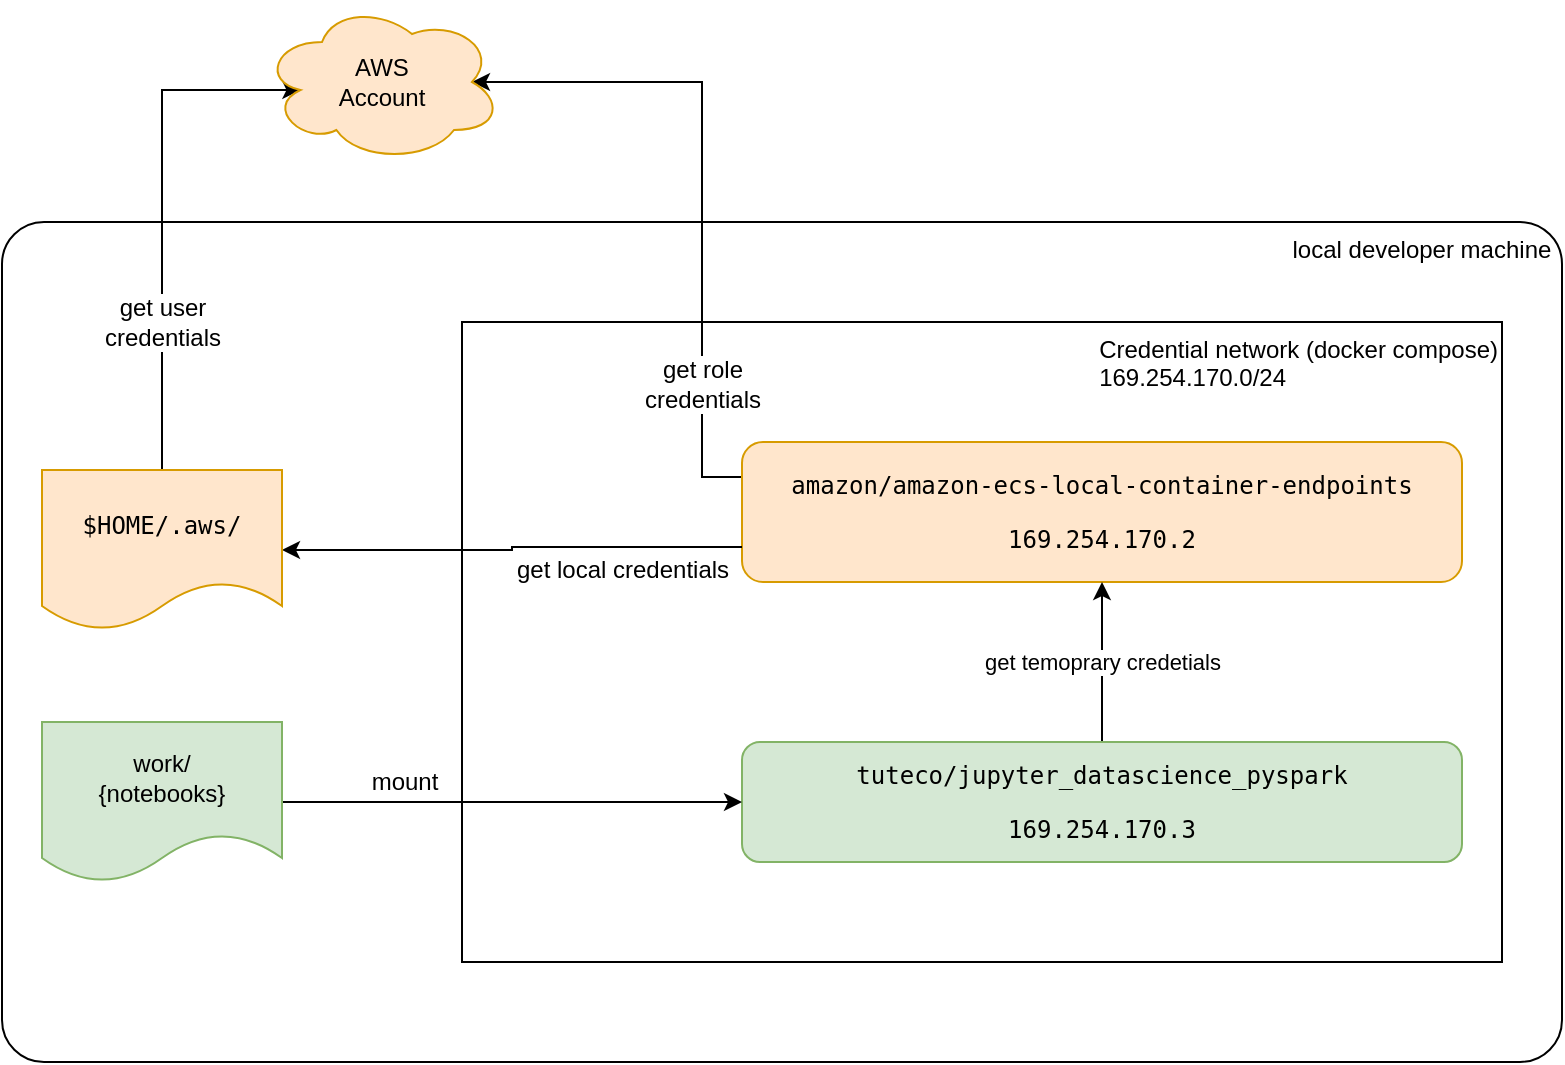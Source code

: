 <mxfile version="14.9.3" type="embed"><diagram id="JW4886ePB0EvNpuOe4eT" name="Page-1"><mxGraphModel dx="1265" dy="1940" grid="1" gridSize="10" guides="1" tooltips="1" connect="1" arrows="1" fold="0" page="1" pageScale="1" pageWidth="827" pageHeight="1169" background="#ffffff" math="0" shadow="0"><root><mxCell id="0"/><mxCell id="1" parent="0"/><mxCell id="18" value="local developer machine " style="rounded=1;arcSize=5;verticalAlign=top;align=right;" vertex="1" parent="1"><mxGeometry x="30" y="100" width="780" height="420" as="geometry"/></mxCell><mxCell id="5" value="&lt;div style=&quot;text-align: left&quot;&gt;&lt;span style=&quot;letter-spacing: 0px&quot;&gt;Credential network (docker compose)&lt;/span&gt;&lt;/div&gt;&lt;div style=&quot;text-align: left&quot;&gt;&lt;span style=&quot;letter-spacing: 0px&quot;&gt;169.254.170.0/24&lt;/span&gt;&lt;/div&gt;" style="whiteSpace=wrap;html=1;verticalAlign=top;align=right;" parent="1" vertex="1"><mxGeometry x="260" y="150" width="520" height="320" as="geometry"/></mxCell><mxCell id="13" style="edgeStyle=orthogonalEdgeStyle;rounded=0;html=1;exitX=0;exitY=0.25;startArrow=none;startFill=0;endArrow=classic;endFill=1;jettySize=auto;orthogonalLoop=1;entryX=0.875;entryY=0.5;entryPerimeter=0;" parent="1" source="2" target="14" edge="1"><mxGeometry relative="1" as="geometry"><mxPoint x="280" y="150" as="targetPoint"/><Array as="points"><mxPoint x="380" y="228"/><mxPoint x="380" y="30"/></Array></mxGeometry></mxCell><mxCell id="15" value="get role&lt;div&gt;credentials&lt;/div&gt;" style="text;html=1;resizable=0;points=[];align=center;verticalAlign=middle;labelBackgroundColor=#ffffff;" parent="13" vertex="1" connectable="0"><mxGeometry x="0.287" y="2" relative="1" as="geometry"><mxPoint x="2" y="147" as="offset"/></mxGeometry></mxCell><mxCell id="2" value="&lt;pre&gt;amazon/amazon-ecs-local-container-endpoints&lt;/pre&gt;&lt;pre&gt;169.254.170.2&lt;/pre&gt;" style="rounded=1;whiteSpace=wrap;html=1;fillColor=#ffe6cc;strokeColor=#d79b00;" parent="1" vertex="1"><mxGeometry x="400" y="210" width="360" height="70" as="geometry"/></mxCell><mxCell id="11" value="get temoprary credetials" style="edgeStyle=orthogonalEdgeStyle;rounded=0;html=1;entryX=0.5;entryY=1;jettySize=auto;orthogonalLoop=1;" parent="1" source="3" target="2" edge="1"><mxGeometry relative="1" as="geometry"/></mxCell><mxCell id="3" value="&lt;pre&gt;tuteco/jupyter_datascience_pyspark&lt;/pre&gt;&lt;pre&gt;169.254.170.3&lt;/pre&gt;" style="rounded=1;whiteSpace=wrap;html=1;fillColor=#d5e8d4;strokeColor=#82b366;" parent="1" vertex="1"><mxGeometry x="400" y="360" width="360" height="60" as="geometry"/></mxCell><mxCell id="7" style="edgeStyle=orthogonalEdgeStyle;rounded=0;html=1;entryX=0;entryY=0.75;jettySize=auto;orthogonalLoop=1;startArrow=classic;startFill=1;endArrow=none;endFill=0;exitX=1;exitY=0.5;" parent="1" source="4" target="2" edge="1"><mxGeometry relative="1" as="geometry"><mxPoint x="130" y="252" as="sourcePoint"/><mxPoint x="400" y="245" as="targetPoint"/></mxGeometry></mxCell><mxCell id="8" value="get local credentials" style="text;html=1;resizable=0;points=[];align=center;verticalAlign=middle;labelBackgroundColor=#ffffff;" parent="7" vertex="1" connectable="0"><mxGeometry x="-0.057" relative="1" as="geometry"><mxPoint x="61" y="10" as="offset"/></mxGeometry></mxCell><mxCell id="16" style="edgeStyle=orthogonalEdgeStyle;rounded=0;html=1;entryX=0.16;entryY=0.55;entryPerimeter=0;startArrow=none;startFill=0;endArrow=classic;endFill=1;jettySize=auto;orthogonalLoop=1;exitX=0.5;exitY=0;exitDx=0;exitDy=0;" parent="1" source="4" target="14" edge="1"><mxGeometry relative="1" as="geometry"><Array as="points"><mxPoint x="110" y="34"/></Array></mxGeometry></mxCell><mxCell id="17" value="get user&lt;div&gt;credentials&lt;/div&gt;" style="text;html=1;resizable=0;points=[];align=center;verticalAlign=middle;labelBackgroundColor=#ffffff;" parent="16" vertex="1" connectable="0"><mxGeometry x="-0.258" y="-1" relative="1" as="geometry"><mxPoint x="-1" y="22" as="offset"/></mxGeometry></mxCell><mxCell id="4" value="&lt;pre&gt;$HOME/.aws/&lt;/pre&gt;" style="shape=document;whiteSpace=wrap;html=1;boundedLbl=1;fillColor=#ffe6cc;strokeColor=#d79b00;" parent="1" vertex="1"><mxGeometry x="50" y="224" width="120" height="80" as="geometry"/></mxCell><mxCell id="9" style="edgeStyle=orthogonalEdgeStyle;rounded=0;html=1;entryX=0;entryY=0.5;jettySize=auto;orthogonalLoop=1;" parent="1" source="6" target="3" edge="1"><mxGeometry relative="1" as="geometry"/></mxCell><mxCell id="10" value="mount" style="text;html=1;resizable=0;points=[];align=center;verticalAlign=middle;labelBackgroundColor=#ffffff;" parent="9" vertex="1" connectable="0"><mxGeometry x="-0.486" relative="1" as="geometry"><mxPoint x="2" y="-10" as="offset"/></mxGeometry></mxCell><mxCell id="6" value="&lt;div style=&quot;text-align: center&quot;&gt;&lt;span style=&quot;letter-spacing: 0px&quot;&gt;work/&lt;/span&gt;&lt;/div&gt;&lt;div style=&quot;text-align: center&quot;&gt;&lt;span style=&quot;letter-spacing: 0px&quot;&gt;{notebooks}&lt;/span&gt;&lt;/div&gt;" style="shape=document;whiteSpace=wrap;html=1;boundedLbl=1;align=center;fillColor=#d5e8d4;strokeColor=#82b366;" parent="1" vertex="1"><mxGeometry x="50" y="350" width="120" height="80" as="geometry"/></mxCell><mxCell id="14" value="AWS&lt;div&gt;Account&lt;/div&gt;" style="ellipse;shape=cloud;whiteSpace=wrap;html=1;align=center;fillColor=#ffe6cc;strokeColor=#d79b00;" parent="1" vertex="1"><mxGeometry x="160" y="-10" width="120" height="80" as="geometry"/></mxCell></root></mxGraphModel></diagram></mxfile>